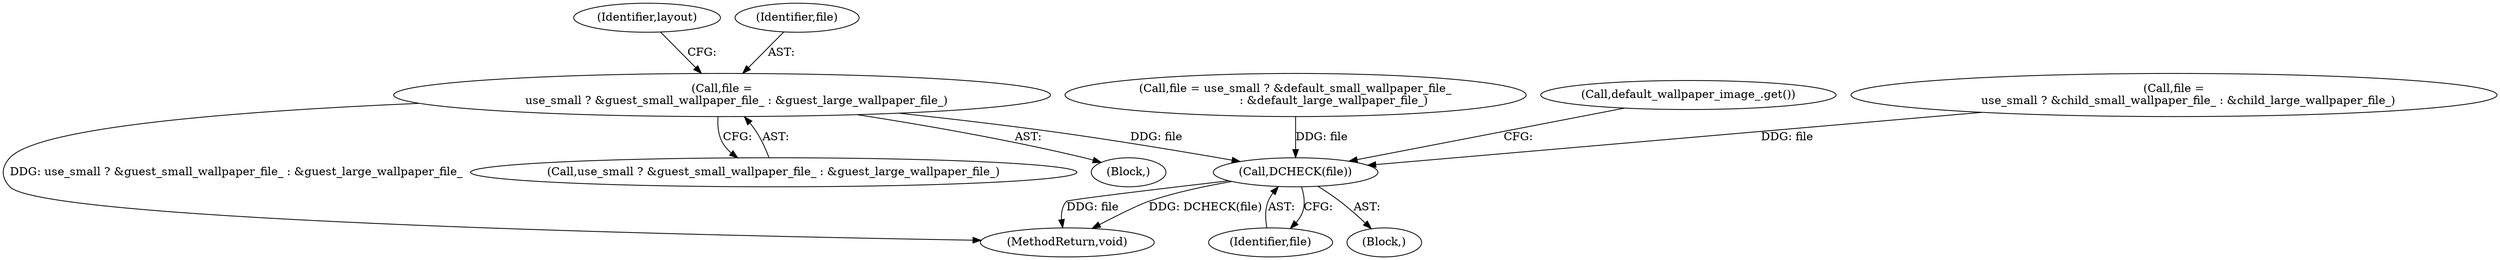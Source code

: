 digraph "0_Chrome_39595f8d4dffcb644d438106dcb64a30c139ff0e@pointer" {
"1000131" [label="(Call,file =\n        use_small ? &guest_small_wallpaper_file_ : &guest_large_wallpaper_file_)"];
"1000172" [label="(Call,DCHECK(file))"];
"1000167" [label="(Identifier,layout)"];
"1000130" [label="(Block,)"];
"1000131" [label="(Call,file =\n        use_small ? &guest_small_wallpaper_file_ : &guest_large_wallpaper_file_)"];
"1000132" [label="(Identifier,file)"];
"1000173" [label="(Identifier,file)"];
"1000215" [label="(MethodReturn,void)"];
"1000172" [label="(Call,DCHECK(file))"];
"1000157" [label="(Call,file = use_small ? &default_small_wallpaper_file_\n                     : &default_large_wallpaper_file_)"];
"1000133" [label="(Call,use_small ? &guest_small_wallpaper_file_ : &guest_large_wallpaper_file_)"];
"1000177" [label="(Call,default_wallpaper_image_.get())"];
"1000147" [label="(Call,file =\n        use_small ? &child_small_wallpaper_file_ : &child_large_wallpaper_file_)"];
"1000103" [label="(Block,)"];
"1000131" -> "1000130"  [label="AST: "];
"1000131" -> "1000133"  [label="CFG: "];
"1000132" -> "1000131"  [label="AST: "];
"1000133" -> "1000131"  [label="AST: "];
"1000167" -> "1000131"  [label="CFG: "];
"1000131" -> "1000215"  [label="DDG: use_small ? &guest_small_wallpaper_file_ : &guest_large_wallpaper_file_"];
"1000131" -> "1000172"  [label="DDG: file"];
"1000172" -> "1000103"  [label="AST: "];
"1000172" -> "1000173"  [label="CFG: "];
"1000173" -> "1000172"  [label="AST: "];
"1000177" -> "1000172"  [label="CFG: "];
"1000172" -> "1000215"  [label="DDG: DCHECK(file)"];
"1000172" -> "1000215"  [label="DDG: file"];
"1000157" -> "1000172"  [label="DDG: file"];
"1000147" -> "1000172"  [label="DDG: file"];
}
